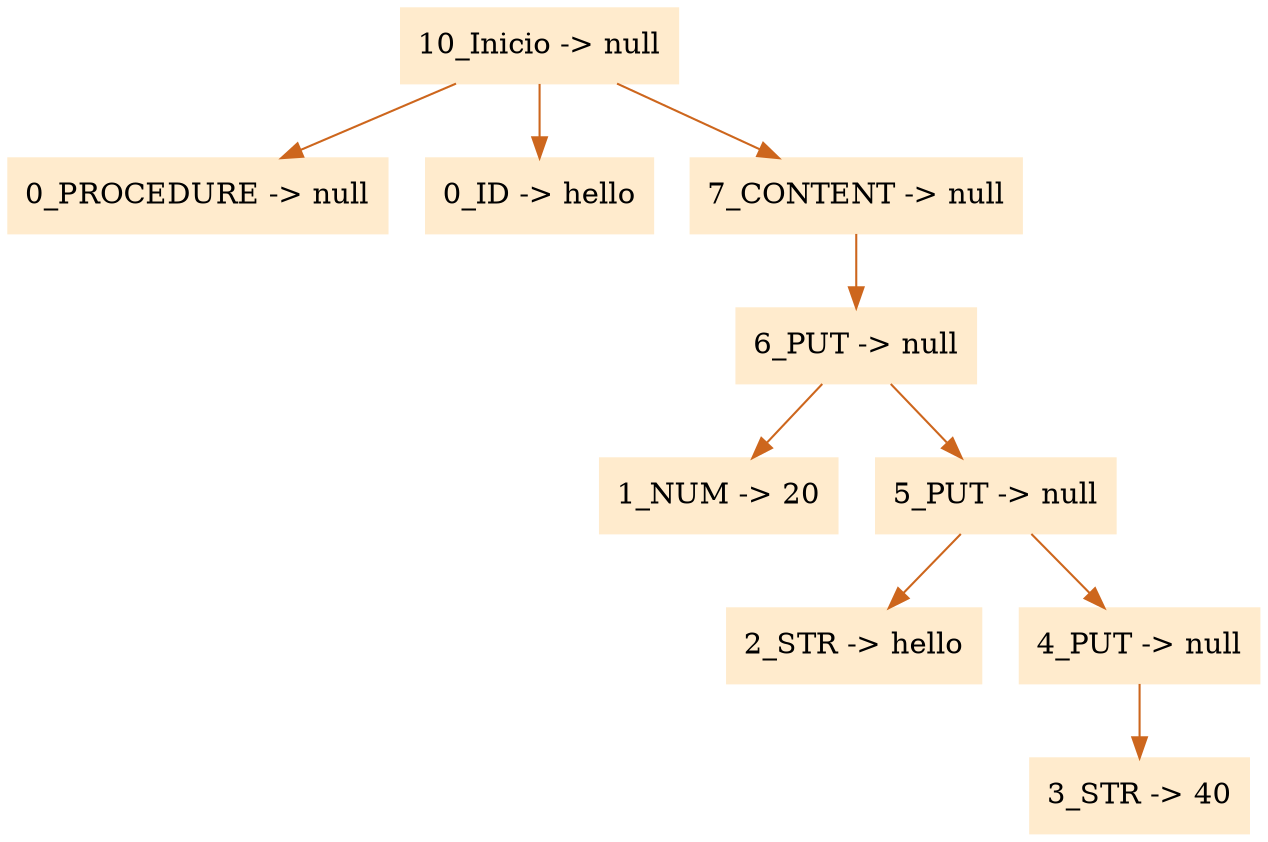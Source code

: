 digraph G {node[shape=box, style=filled, color=blanchedalmond]; edge[color=chocolate3];rankdir=UD 

"10_Inicio -> null"->"0_PROCEDURE -> null"
"10_Inicio -> null"->"0_ID -> hello"
"10_Inicio -> null"->"7_CONTENT -> null"
"7_CONTENT -> null"->"6_PUT -> null"
"6_PUT -> null"->"1_NUM -> 20"
"6_PUT -> null"->"5_PUT -> null"
"5_PUT -> null"->"2_STR -> hello"
"5_PUT -> null"->"4_PUT -> null"
"4_PUT -> null"->"3_STR -> 40"


}
